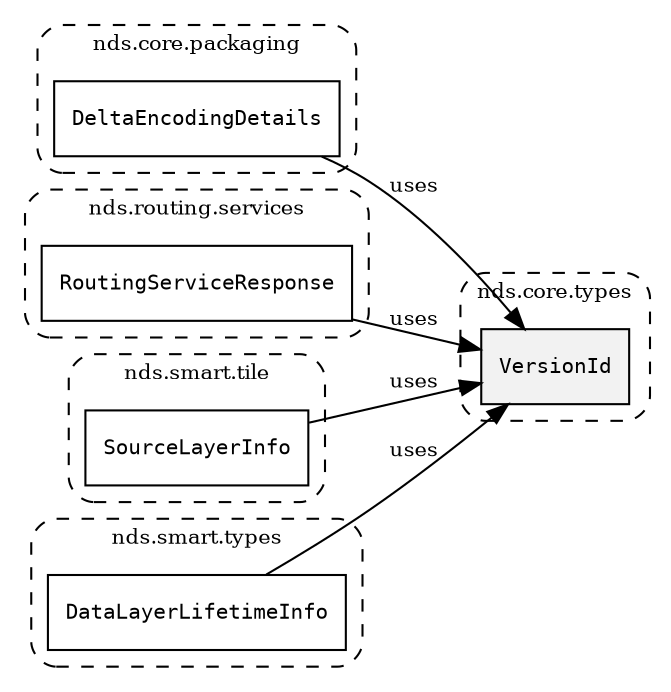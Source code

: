 /**
 * This dot file creates symbol collaboration diagram for VersionId.
 */
digraph ZSERIO
{
    node [shape=box, fontsize=10];
    rankdir="LR";
    fontsize=10;
    tooltip="VersionId collaboration diagram";

    subgraph "cluster_nds.core.types"
    {
        style="dashed, rounded";
        label="nds.core.types";
        tooltip="Package nds.core.types";
        href="../../../content/packages/nds.core.types.html#Package-nds-core-types";
        target="_parent";

        "VersionId" [style="filled", fillcolor="#0000000D", target="_parent", label=<<font face="monospace"><table align="center" border="0" cellspacing="0" cellpadding="0"><tr><td href="../../../content/packages/nds.core.types.html#Subtype-VersionId" title="Subtype defined in nds.core.types">VersionId</td></tr></table></font>>];
    }

    subgraph "cluster_nds.core.packaging"
    {
        style="dashed, rounded";
        label="nds.core.packaging";
        tooltip="Package nds.core.packaging";
        href="../../../content/packages/nds.core.packaging.html#Package-nds-core-packaging";
        target="_parent";

        "DeltaEncodingDetails" [target="_parent", label=<<font face="monospace"><table align="center" border="0" cellspacing="0" cellpadding="0"><tr><td href="../../../content/packages/nds.core.packaging.html#Structure-DeltaEncodingDetails" title="Structure defined in nds.core.packaging">DeltaEncodingDetails</td></tr></table></font>>];
    }

    subgraph "cluster_nds.routing.services"
    {
        style="dashed, rounded";
        label="nds.routing.services";
        tooltip="Package nds.routing.services";
        href="../../../content/packages/nds.routing.services.html#Package-nds-routing-services";
        target="_parent";

        "RoutingServiceResponse" [target="_parent", label=<<font face="monospace"><table align="center" border="0" cellspacing="0" cellpadding="0"><tr><td href="../../../content/packages/nds.routing.services.html#Structure-RoutingServiceResponse" title="Structure defined in nds.routing.services">RoutingServiceResponse</td></tr></table></font>>];
    }

    subgraph "cluster_nds.smart.tile"
    {
        style="dashed, rounded";
        label="nds.smart.tile";
        tooltip="Package nds.smart.tile";
        href="../../../content/packages/nds.smart.tile.html#Package-nds-smart-tile";
        target="_parent";

        "SourceLayerInfo" [target="_parent", label=<<font face="monospace"><table align="center" border="0" cellspacing="0" cellpadding="0"><tr><td href="../../../content/packages/nds.smart.tile.html#Structure-SourceLayerInfo" title="Structure defined in nds.smart.tile">SourceLayerInfo</td></tr></table></font>>];
    }

    subgraph "cluster_nds.smart.types"
    {
        style="dashed, rounded";
        label="nds.smart.types";
        tooltip="Package nds.smart.types";
        href="../../../content/packages/nds.smart.types.html#Package-nds-smart-types";
        target="_parent";

        "DataLayerLifetimeInfo" [target="_parent", label=<<font face="monospace"><table align="center" border="0" cellspacing="0" cellpadding="0"><tr><td href="../../../content/packages/nds.smart.types.html#Choice-DataLayerLifetimeInfo" title="Choice defined in nds.smart.types">DataLayerLifetimeInfo</td></tr></table></font>>];
    }

    "DeltaEncodingDetails" -> "VersionId" [label="uses", fontsize=10];
    "RoutingServiceResponse" -> "VersionId" [label="uses", fontsize=10];
    "SourceLayerInfo" -> "VersionId" [label="uses", fontsize=10];
    "DataLayerLifetimeInfo" -> "VersionId" [label="uses", fontsize=10];
}
